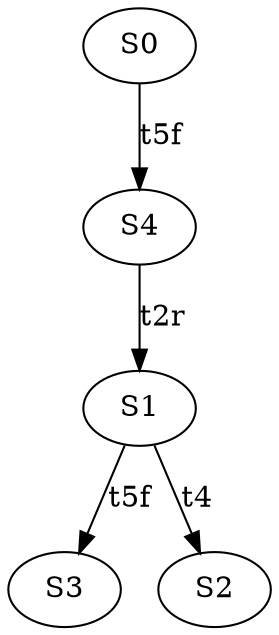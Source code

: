 digraph "SCdebug/6" {
node [fillcolor="#FFFFFF"]; S0 ;
node [fillcolor="#FFFFFF"]; S3 ;
node [fillcolor="#FFFFFF"]; S2 ;
node [fillcolor="#FFFFFF"]; S1 ;
node [fillcolor="#FFFFFF"]; S4 ;
S0 -> S4 [label=t5f]
S1 -> S2 [label=t4]
S1 -> S3 [label=t5f]
S4 -> S1 [label=t2r]
}